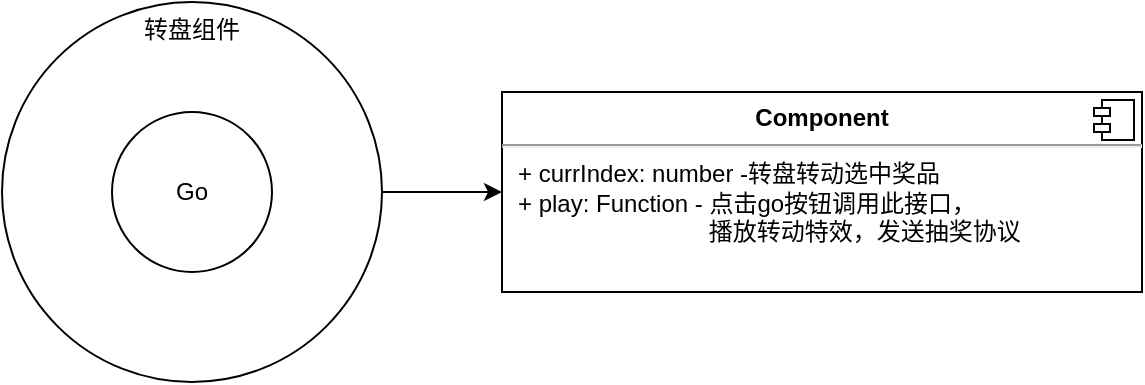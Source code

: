 <mxfile version="13.11.0" type="github">
  <diagram id="bkOlppkCCIjFSkC0sNST" name="Page-1">
    <mxGraphModel dx="2066" dy="1131" grid="1" gridSize="10" guides="1" tooltips="1" connect="1" arrows="1" fold="1" page="1" pageScale="1" pageWidth="1000" pageHeight="1000" math="0" shadow="0">
      <root>
        <mxCell id="0" />
        <mxCell id="1" parent="0" />
        <mxCell id="c-7By-dH-5K8BIe0LqNY-1" value="&lt;span&gt;转盘组件&lt;/span&gt;" style="ellipse;whiteSpace=wrap;html=1;aspect=fixed;align=center;verticalAlign=top;" vertex="1" parent="1">
          <mxGeometry x="210" y="70" width="190" height="190" as="geometry" />
        </mxCell>
        <mxCell id="c-7By-dH-5K8BIe0LqNY-2" value="&lt;p style=&quot;margin: 0px ; margin-top: 6px ; text-align: center&quot;&gt;&lt;b&gt;Component&lt;/b&gt;&lt;/p&gt;&lt;hr&gt;&lt;p style=&quot;margin: 0px ; margin-left: 8px&quot;&gt;+&lt;span&gt;&amp;nbsp;currIndex: number -转盘转动选中奖品&lt;/span&gt;&lt;/p&gt;&lt;p style=&quot;margin: 0px ; margin-left: 8px&quot;&gt;&lt;span&gt;+ play: Function - 点击go按钮调用此接口，&lt;/span&gt;&lt;/p&gt;&lt;div&gt;&lt;span&gt;&amp;nbsp; &amp;nbsp; &amp;nbsp; &amp;nbsp; &amp;nbsp; &amp;nbsp; &amp;nbsp; &amp;nbsp; &amp;nbsp; &amp;nbsp; &amp;nbsp; &amp;nbsp; &amp;nbsp; &amp;nbsp; &amp;nbsp; &amp;nbsp;播放转动特效，发送抽奖协议&lt;/span&gt;&lt;/div&gt;&lt;p&gt;&lt;/p&gt;" style="align=left;overflow=fill;html=1;dropTarget=0;" vertex="1" parent="1">
          <mxGeometry x="460" y="115" width="320" height="100" as="geometry" />
        </mxCell>
        <mxCell id="c-7By-dH-5K8BIe0LqNY-3" value="" style="shape=component;jettyWidth=8;jettyHeight=4;" vertex="1" parent="c-7By-dH-5K8BIe0LqNY-2">
          <mxGeometry x="1" width="20" height="20" relative="1" as="geometry">
            <mxPoint x="-24" y="4" as="offset" />
          </mxGeometry>
        </mxCell>
        <mxCell id="c-7By-dH-5K8BIe0LqNY-4" value="" style="endArrow=classic;html=1;exitX=1;exitY=0.5;exitDx=0;exitDy=0;entryX=0;entryY=0.5;entryDx=0;entryDy=0;" edge="1" parent="1" source="c-7By-dH-5K8BIe0LqNY-1" target="c-7By-dH-5K8BIe0LqNY-2">
          <mxGeometry width="50" height="50" relative="1" as="geometry">
            <mxPoint x="440" y="200" as="sourcePoint" />
            <mxPoint x="490" y="150" as="targetPoint" />
          </mxGeometry>
        </mxCell>
        <mxCell id="c-7By-dH-5K8BIe0LqNY-5" value="Go" style="ellipse;whiteSpace=wrap;html=1;aspect=fixed;" vertex="1" parent="1">
          <mxGeometry x="265" y="125" width="80" height="80" as="geometry" />
        </mxCell>
      </root>
    </mxGraphModel>
  </diagram>
</mxfile>
